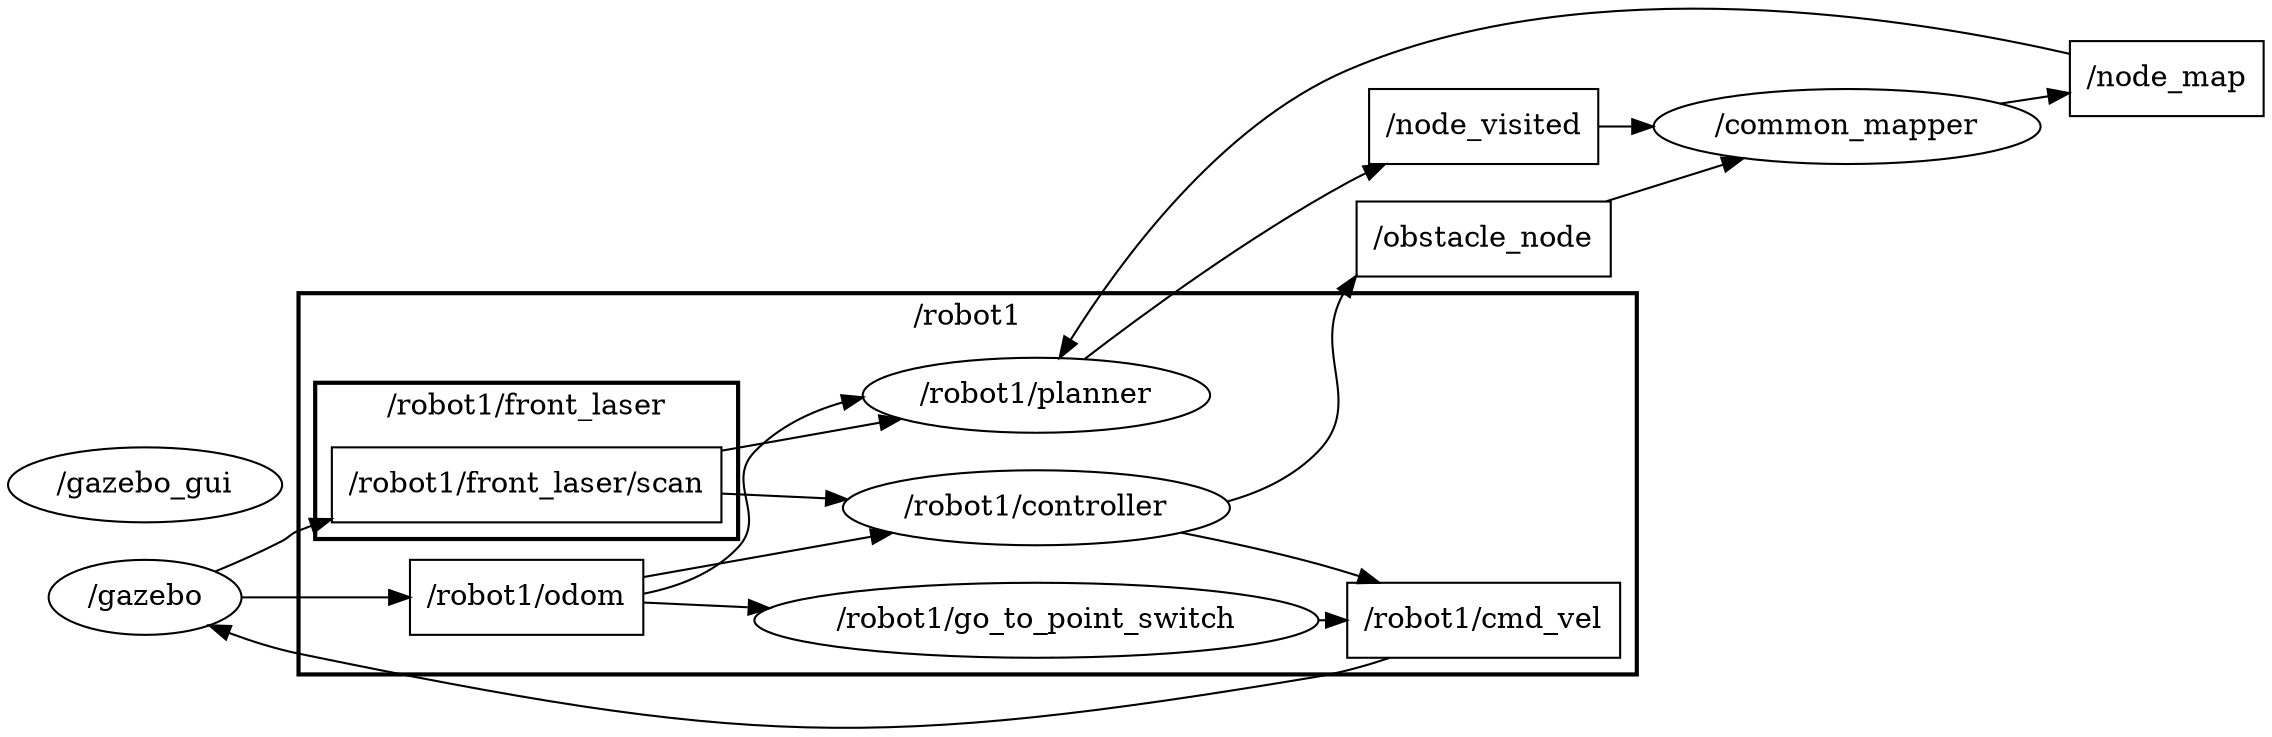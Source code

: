 digraph graphname {
	graph [bb="0,0,891.06,341.26",
		compound=True,
		rank=same,
		rankdir=LR,
		ranksep=0.2
	];
	node [label="\N"];
	subgraph cluster___robot1 {
		graph [bb="115.89,23.823,639.97,206.82",
			compound=True,
			label="/robot1",
			lheight=0.21,
			lp="377.93,195.32",
			lwidth=0.56,
			rank=same,
			rankdir=LR,
			ranksep=0.2,
			style=bold
		];
		subgraph cluster___robot1__front_laser {
			graph [bb="123.89,88.823,285.89,163.82",
				compound=True,
				label="/robot1/front_laser",
				lheight=0.21,
				lp="204.89,152.32",
				lwidth=1.42,
				rank=same,
				rankdir=LR,
				ranksep=0.2,
				style=bold
			];
			t___robot1__front_laser__scan			 [URL=topic_3A__robot1__front_laser__scan,
				height=0.5,
				label="/robot1/front_laser/scan",
				pos="204.89,114.82",
				shape=box,
				tooltip="topic:/robot1/front_laser/scan",
				width=2.0278];
		}
		n___robot1__planner		 [URL=__robot1__planner,
			height=0.5,
			label="/robot1/planner",
			pos="402.43,157.82",
			shape=ellipse,
			tooltip="/robot1/planner",
			width=1.8054];
		t___robot1__front_laser__scan -> n___robot1__planner		 [penwidth=1,
			pos="e,351.15,146.66 278.17,130.77 298.93,135.29 321.3,140.16 341.26,144.51"];
		n___robot1__controller		 [URL=__robot1__controller,
			height=0.5,
			label="/robot1/controller",
			pos="402.43,103.82",
			shape=ellipse,
			tooltip="/robot1/controller",
			width=2.022];
		t___robot1__front_laser__scan -> n___robot1__controller		 [penwidth=1,
			pos="e,331.24,107.79 278.17,110.74 292.13,109.97 306.82,109.15 321.01,108.36"];
		t___robot1__odom		 [URL=topic_3A__robot1__odom,
			height=0.5,
			label="/robot1/odom",
			pos="204.89,60.823",
			shape=box,
			tooltip="topic:/robot1/odom",
			width=1.2639];
		n___robot1__go_to_point_switch		 [URL=__robot1__go_to_point_switch,
			height=0.5,
			label="/robot1/go_to_point_switch",
			pos="402.43,49.823",
			shape=ellipse,
			tooltip="/robot1/go_to_point_switch",
			width=3.015];
		t___robot1__odom -> n___robot1__go_to_point_switch		 [penwidth=1,
			pos="e,299.43,55.559 250.71,58.272 262.42,57.62 275.55,56.889 289.05,56.137"];
		t___robot1__odom -> n___robot1__planner		 [penwidth=1,
			pos="e,338.59,154.36 250.56,65.232 263.65,68.683 276.82,74.636 285.89,84.823 299.69,100.32 279.75,115.63 293.89,130.82 303.26,140.89 315.75,147.45 328.92,151.68"];
		t___robot1__odom -> n___robot1__controller		 [penwidth=1,
			pos="e,347.73,91.917 250.71,70.796 276.6,76.434 309.39,83.572 337.86,89.768"];
		t___robot1__cmd_vel		 [URL=topic_3A__robot1__cmd_vel,
			height=0.5,
			label="/robot1/cmd_vel",
			pos="578.47,49.823",
			shape=box,
			tooltip="topic:/robot1/cmd_vel",
			width=1.4861];
		n___robot1__go_to_point_switch -> t___robot1__cmd_vel		 [penwidth=1,
			pos="e,524.83,49.823 511.16,49.823 512.33,49.823 513.49,49.823 514.64,49.823"];
		n___robot1__controller -> t___robot1__cmd_vel		 [penwidth=1,
			pos="e,535.94,67.856 456.95,91.805 474.35,87.558 493.6,82.429 510.97,76.823 516.08,75.176 521.35,73.331 526.59,71.401"];
	}
	n___gazebo	 [URL=__gazebo,
		height=0.5,
		label="/gazebo",
		pos="53.945,60.823",
		shape=ellipse,
		tooltip="/gazebo",
		width=1.0652];
	t___robot1__cmd_vel -> n___gazebo	 [penwidth=1,
		pos="e,79.466,47.302 540.69,31.793 531.2,28.086 520.89,24.733 510.97,22.823 338.48,-10.395 286.67,-7.3135 115.89,33.823 106.86,35.999 97.486,39.413 88.848,43.09"];
	t___node_visited	 [URL=topic_3A__node_visited,
		height=0.5,
		label="/node_visited",
		pos="578.47,286.82",
		shape=box,
		tooltip="topic:/node_visited",
		width=1.2361];
	n___robot1__planner -> t___node_visited	 [penwidth=1,
		pos="e,539.88,268.68 420.5,175.12 443.53,196.64 485.17,233.7 524.97,259.82 526.88,261.08 528.85,262.31 530.87,263.52"];
	t___obstacle_node	 [URL=topic_3A__obstacle_node,
		height=0.5,
		label="/obstacle_node",
		pos="578.47,232.82",
		shape=box,
		tooltip="topic:/obstacle_node",
		width=1.3611];
	n___robot1__controller -> t___obstacle_node	 [penwidth=1,
		pos="e,529.11,215.2 472.47,108.92 486.9,113.08 500.78,119.88 510.97,130.82 533.37,154.86 507.86,178.11 523.27,206.6"];
	n___common_mapper	 [URL=__common_mapper,
		height=0.5,
		label="/common_mapper",
		pos="724.01,286.82",
		shape=ellipse,
		tooltip="/common_mapper",
		width=2.1123];
	t___obstacle_node -> n___common_mapper	 [penwidth=1,
		pos="e,682.8,271.53 627.34,250.95 642.11,256.43 658.35,262.46 673.24,267.99"];
	t___node_map	 [URL=topic_3A__node_map,
		height=0.5,
		label="/node_map",
		pos="852.56,309.82",
		shape=box,
		tooltip="topic:/node_map",
		width=1.0694];
	t___node_map -> n___robot1__planner	 [penwidth=1,
		pos="e,410.06,175.97 813.81,320.93 749.93,337.01 620.12,360.07 524.97,313.82 469.95,287.08 432.29,222.34 414.38,185.21"];
	t___node_visited -> n___common_mapper	 [penwidth=1,
		pos="e,647.96,286.82 623.33,286.82 627.99,286.82 632.83,286.82 637.76,286.82"];
	n___common_mapper -> t___node_map	 [penwidth=1,
		pos="e,813.88,302.9 784.9,297.72 791.22,298.85 797.58,299.99 803.74,301.09"];
	n___gazebo_gui	 [URL=__gazebo_gui,
		height=0.5,
		label="/gazebo_gui",
		pos="53.945,114.82",
		shape=ellipse,
		tooltip="/gazebo_gui",
		width=1.4985];
	n___gazebo -> t___robot1__front_laser__scan	 [penwidth=1,
		pos="e,131.43,98.644 81.098,73.788 89.751,78.086 99.305,83.006 107.89,87.823 111.55,89.875 112.03,91.189 115.89,92.823 117.76,93.614 119.66,94.381 121.59,95.124"];
	n___gazebo -> t___robot1__odom	 [penwidth=1,
		pos="e,159.23,60.823 92.426,60.823 109.6,60.823 130.16,60.823 148.99,60.823"];
}

